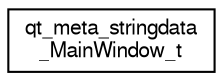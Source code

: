 digraph "Graphical Class Hierarchy"
{
  edge [fontname="FreeSans",fontsize="10",labelfontname="FreeSans",labelfontsize="10"];
  node [fontname="FreeSans",fontsize="10",shape=record];
  rankdir="LR";
  Node1 [label="qt_meta_stringdata\l_MainWindow_t",height=0.2,width=0.4,color="black", fillcolor="white", style="filled",URL="$structqt__meta__stringdata__MainWindow__t.html"];
}
